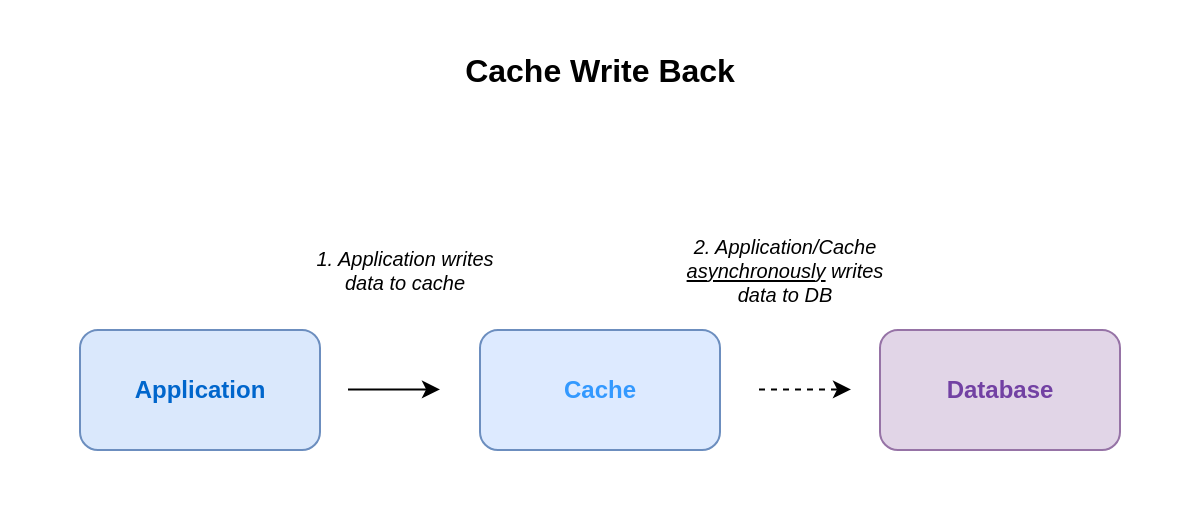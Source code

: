 <mxfile scale="1" border="0" version="27.0.3">
  <diagram name="Page-1" id="5dqH0Yd1AtKZF-A6hB0Q">
    <mxGraphModel dx="1234" dy="790" grid="1" gridSize="10" guides="1" tooltips="1" connect="1" arrows="1" fold="1" page="1" pageScale="1" pageWidth="827" pageHeight="1169" math="0" shadow="0">
      <root>
        <mxCell id="0" />
        <mxCell id="1" parent="0" />
        <mxCell id="pcdmz5uSIQSE9vLNXjYA-1" value="" style="rounded=0;whiteSpace=wrap;html=1;strokeColor=none;" vertex="1" parent="1">
          <mxGeometry x="240" y="30" width="600" height="260" as="geometry" />
        </mxCell>
        <mxCell id="H1E0yp2a1D0GTK6jngZc-1" value="&lt;b&gt;Application&lt;/b&gt;" style="rounded=1;whiteSpace=wrap;html=1;fillColor=#dae8fc;strokeColor=#6c8ebf;fontColor=#0066CC;" parent="1" vertex="1">
          <mxGeometry x="280" y="195" width="120" height="60" as="geometry" />
        </mxCell>
        <mxCell id="H1E0yp2a1D0GTK6jngZc-2" value="&lt;b&gt;&lt;font color=&quot;#3399ff&quot;&gt;Cache&lt;/font&gt;&lt;/b&gt;" style="rounded=1;whiteSpace=wrap;html=1;fillColor=#DDEAFF;strokeColor=#6c8ebf;fontColor=#A9C4EB;" parent="1" vertex="1">
          <mxGeometry x="480" y="195" width="120" height="60" as="geometry" />
        </mxCell>
        <mxCell id="H1E0yp2a1D0GTK6jngZc-3" value="&lt;b&gt;Database&lt;/b&gt;" style="rounded=1;whiteSpace=wrap;html=1;fillColor=#e1d5e7;strokeColor=#9673a6;fontColor=#7241A3;" parent="1" vertex="1">
          <mxGeometry x="680" y="195" width="120" height="60" as="geometry" />
        </mxCell>
        <mxCell id="H1E0yp2a1D0GTK6jngZc-4" value="" style="endArrow=classic;html=1;rounded=0;" parent="1" edge="1">
          <mxGeometry width="50" height="50" relative="1" as="geometry">
            <mxPoint x="414" y="224.69" as="sourcePoint" />
            <mxPoint x="460" y="224.69" as="targetPoint" />
          </mxGeometry>
        </mxCell>
        <mxCell id="H1E0yp2a1D0GTK6jngZc-5" value="1. Application writes data to cache" style="text;html=1;align=center;verticalAlign=middle;whiteSpace=wrap;rounded=0;fontSize=10;fontStyle=2" parent="1" vertex="1">
          <mxGeometry x="390" y="150" width="105" height="30" as="geometry" />
        </mxCell>
        <mxCell id="H1E0yp2a1D0GTK6jngZc-6" value="&lt;b style=&quot;font-size: 16px;&quot;&gt;Cache Write Back&lt;/b&gt;" style="text;html=1;align=center;verticalAlign=middle;whiteSpace=wrap;rounded=0;fontSize=16;" parent="1" vertex="1">
          <mxGeometry x="445" y="50" width="190" height="30" as="geometry" />
        </mxCell>
        <mxCell id="H1E0yp2a1D0GTK6jngZc-7" value="" style="endArrow=classic;html=1;rounded=0;dashed=1;" parent="1" edge="1">
          <mxGeometry width="50" height="50" relative="1" as="geometry">
            <mxPoint x="619.5" y="224.69" as="sourcePoint" />
            <mxPoint x="665.5" y="224.69" as="targetPoint" />
          </mxGeometry>
        </mxCell>
        <mxCell id="H1E0yp2a1D0GTK6jngZc-8" value="2. Application/Cache &lt;u&gt;asynchronously&lt;/u&gt; writes data to DB" style="text;html=1;align=center;verticalAlign=middle;whiteSpace=wrap;rounded=0;fontSize=10;fontStyle=2" parent="1" vertex="1">
          <mxGeometry x="580" y="150" width="105" height="30" as="geometry" />
        </mxCell>
      </root>
    </mxGraphModel>
  </diagram>
</mxfile>
